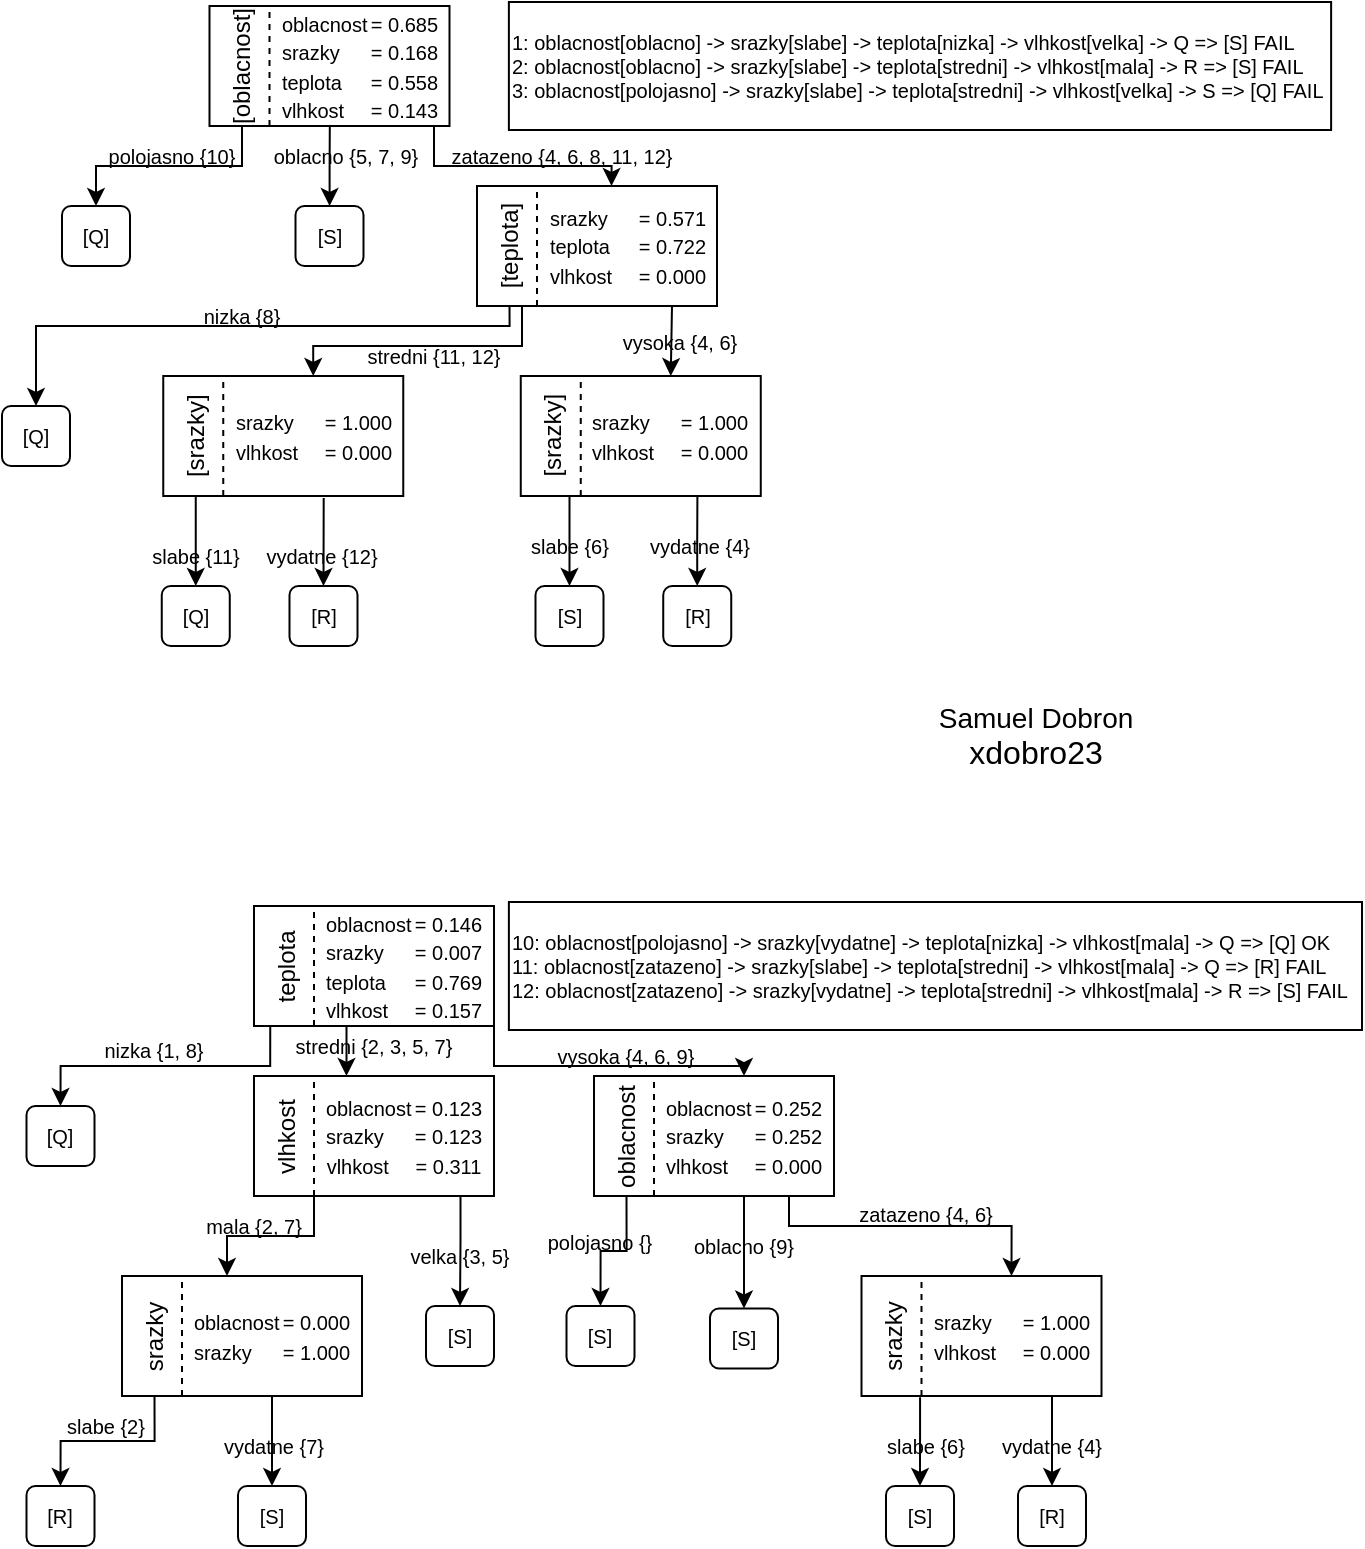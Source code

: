 <mxfile version="17.4.5" type="device"><diagram id="Snw7sBxlSKeFEiCsuA00" name="Page-1"><mxGraphModel dx="741" dy="356" grid="1" gridSize="10" guides="1" tooltips="1" connect="1" arrows="1" fold="1" page="1" pageScale="1" pageWidth="827" pageHeight="1169" math="0" shadow="0"><root><mxCell id="0"/><mxCell id="1" parent="0"/><mxCell id="ktsxT7YFFf5dMxJpQW6L-2" value="" style="rounded=0;whiteSpace=wrap;html=1;" vertex="1" parent="1"><mxGeometry x="113.75" y="40" width="120" height="60" as="geometry"/></mxCell><mxCell id="ktsxT7YFFf5dMxJpQW6L-3" value="" style="endArrow=none;dashed=1;html=1;rounded=0;entryX=0.25;entryY=0;entryDx=0;entryDy=0;exitX=0.25;exitY=1;exitDx=0;exitDy=0;" edge="1" parent="1" source="ktsxT7YFFf5dMxJpQW6L-2" target="ktsxT7YFFf5dMxJpQW6L-2"><mxGeometry width="50" height="50" relative="1" as="geometry"><mxPoint x="93.75" y="120" as="sourcePoint"/><mxPoint x="143.75" y="70" as="targetPoint"/></mxGeometry></mxCell><mxCell id="ktsxT7YFFf5dMxJpQW6L-15" style="edgeStyle=orthogonalEdgeStyle;rounded=0;orthogonalLoop=1;jettySize=auto;html=1;exitX=0;exitY=0.5;exitDx=0;exitDy=0;entryX=0.5;entryY=0;entryDx=0;entryDy=0;fontSize=10;" edge="1" parent="1" source="ktsxT7YFFf5dMxJpQW6L-4" target="ktsxT7YFFf5dMxJpQW6L-8"><mxGeometry relative="1" as="geometry"/></mxCell><mxCell id="ktsxT7YFFf5dMxJpQW6L-4" value="[oblacnost]" style="text;html=1;strokeColor=none;fillColor=none;align=center;verticalAlign=middle;whiteSpace=wrap;rounded=0;rotation=-90;" vertex="1" parent="1"><mxGeometry x="100" y="53.75" width="60" height="32.5" as="geometry"/></mxCell><mxCell id="ktsxT7YFFf5dMxJpQW6L-30" style="edgeStyle=orthogonalEdgeStyle;rounded=0;orthogonalLoop=1;jettySize=auto;html=1;exitX=0.75;exitY=1;exitDx=0;exitDy=0;entryX=0.414;entryY=0;entryDx=0;entryDy=0;entryPerimeter=0;fontSize=10;startArrow=none;startFill=0;endArrow=classic;endFill=1;" edge="1" parent="1" source="ktsxT7YFFf5dMxJpQW6L-6" target="ktsxT7YFFf5dMxJpQW6L-29"><mxGeometry relative="1" as="geometry"><Array as="points"><mxPoint x="226" y="120"/><mxPoint x="315" y="120"/></Array></mxGeometry></mxCell><mxCell id="ktsxT7YFFf5dMxJpQW6L-6" value="&lt;div&gt;&lt;font style=&quot;font-size: 10px&quot;&gt;oblacnost&lt;span style=&quot;white-space: pre&quot;&gt;&#9;&lt;/span&gt;= 0.685&lt;br&gt;srazky&lt;span style=&quot;white-space: pre&quot;&gt;&#9;&lt;/span&gt;= 0.168&lt;br&gt;teplota&lt;span style=&quot;white-space: pre&quot;&gt;&#9;&lt;/span&gt;= 0.558&lt;br&gt;vlhkost&lt;span style=&quot;white-space: pre&quot;&gt;&#9;&lt;/span&gt;= 0.143&lt;br&gt;&lt;/font&gt;&lt;/div&gt;" style="text;html=1;strokeColor=none;fillColor=none;align=center;verticalAlign=middle;whiteSpace=wrap;rounded=0;" vertex="1" parent="1"><mxGeometry x="143.75" y="40" width="90" height="60" as="geometry"/></mxCell><mxCell id="ktsxT7YFFf5dMxJpQW6L-7" value="" style="rounded=1;whiteSpace=wrap;html=1;fontSize=10;" vertex="1" parent="1"><mxGeometry x="40" y="140" width="34" height="30" as="geometry"/></mxCell><mxCell id="ktsxT7YFFf5dMxJpQW6L-8" value="[Q]" style="text;html=1;strokeColor=none;fillColor=none;align=center;verticalAlign=middle;whiteSpace=wrap;rounded=0;fontSize=10;" vertex="1" parent="1"><mxGeometry x="40" y="140" width="34" height="30" as="geometry"/></mxCell><mxCell id="ktsxT7YFFf5dMxJpQW6L-13" value="" style="rounded=1;whiteSpace=wrap;html=1;fontSize=10;" vertex="1" parent="1"><mxGeometry x="10" y="240" width="34" height="30" as="geometry"/></mxCell><mxCell id="ktsxT7YFFf5dMxJpQW6L-14" value="[Q]" style="text;html=1;strokeColor=none;fillColor=none;align=center;verticalAlign=middle;whiteSpace=wrap;rounded=0;fontSize=10;" vertex="1" parent="1"><mxGeometry x="10" y="240" width="34" height="30" as="geometry"/></mxCell><mxCell id="ktsxT7YFFf5dMxJpQW6L-16" value="polojasno {10}" style="text;html=1;strokeColor=none;fillColor=none;align=center;verticalAlign=middle;whiteSpace=wrap;rounded=0;fontSize=10;" vertex="1" parent="1"><mxGeometry x="60" y="100" width="70" height="30" as="geometry"/></mxCell><mxCell id="ktsxT7YFFf5dMxJpQW6L-19" value="" style="rounded=1;whiteSpace=wrap;html=1;fontSize=10;" vertex="1" parent="1"><mxGeometry x="156.75" y="140" width="34" height="30" as="geometry"/></mxCell><mxCell id="ktsxT7YFFf5dMxJpQW6L-24" style="edgeStyle=orthogonalEdgeStyle;rounded=0;orthogonalLoop=1;jettySize=auto;html=1;entryX=0.335;entryY=1.008;entryDx=0;entryDy=0;entryPerimeter=0;fontSize=10;startArrow=classic;startFill=1;endArrow=none;endFill=0;" edge="1" parent="1" source="ktsxT7YFFf5dMxJpQW6L-20" target="ktsxT7YFFf5dMxJpQW6L-6"><mxGeometry relative="1" as="geometry"/></mxCell><mxCell id="ktsxT7YFFf5dMxJpQW6L-20" value="[S]" style="text;html=1;strokeColor=none;fillColor=none;align=center;verticalAlign=middle;whiteSpace=wrap;rounded=0;fontSize=10;" vertex="1" parent="1"><mxGeometry x="156.75" y="140" width="34" height="30" as="geometry"/></mxCell><mxCell id="ktsxT7YFFf5dMxJpQW6L-25" value="oblacno {5, 7, 9}" style="text;html=1;strokeColor=none;fillColor=none;align=center;verticalAlign=middle;whiteSpace=wrap;rounded=0;fontSize=10;" vertex="1" parent="1"><mxGeometry x="143.75" y="105" width="76" height="20" as="geometry"/></mxCell><mxCell id="ktsxT7YFFf5dMxJpQW6L-26" value="" style="rounded=0;whiteSpace=wrap;html=1;" vertex="1" parent="1"><mxGeometry x="247.5" y="130" width="120" height="60" as="geometry"/></mxCell><mxCell id="ktsxT7YFFf5dMxJpQW6L-27" value="" style="endArrow=none;dashed=1;html=1;rounded=0;entryX=0.25;entryY=0;entryDx=0;entryDy=0;exitX=0.25;exitY=1;exitDx=0;exitDy=0;" edge="1" parent="1" source="ktsxT7YFFf5dMxJpQW6L-26" target="ktsxT7YFFf5dMxJpQW6L-26"><mxGeometry width="50" height="50" relative="1" as="geometry"><mxPoint x="227.5" y="210" as="sourcePoint"/><mxPoint x="277.5" y="160" as="targetPoint"/></mxGeometry></mxCell><mxCell id="ktsxT7YFFf5dMxJpQW6L-35" style="edgeStyle=orthogonalEdgeStyle;rounded=0;orthogonalLoop=1;jettySize=auto;html=1;exitX=0;exitY=0.5;exitDx=0;exitDy=0;entryX=0.5;entryY=0;entryDx=0;entryDy=0;fontSize=10;startArrow=none;startFill=0;endArrow=classic;endFill=1;" edge="1" parent="1" source="ktsxT7YFFf5dMxJpQW6L-28" target="ktsxT7YFFf5dMxJpQW6L-14"><mxGeometry relative="1" as="geometry"><Array as="points"><mxPoint x="264" y="200"/><mxPoint x="27" y="200"/></Array></mxGeometry></mxCell><mxCell id="ktsxT7YFFf5dMxJpQW6L-28" value="&lt;div&gt;[teplota]&lt;/div&gt;" style="text;html=1;strokeColor=none;fillColor=none;align=center;verticalAlign=middle;whiteSpace=wrap;rounded=0;rotation=-90;" vertex="1" parent="1"><mxGeometry x="233.75" y="143.75" width="60" height="32.5" as="geometry"/></mxCell><mxCell id="ktsxT7YFFf5dMxJpQW6L-57" style="edgeStyle=orthogonalEdgeStyle;rounded=0;orthogonalLoop=1;jettySize=auto;html=1;exitX=0.75;exitY=1;exitDx=0;exitDy=0;entryX=0.5;entryY=0;entryDx=0;entryDy=0;fontSize=10;startArrow=none;startFill=0;endArrow=classic;endFill=1;" edge="1" parent="1" source="ktsxT7YFFf5dMxJpQW6L-29" target="ktsxT7YFFf5dMxJpQW6L-56"><mxGeometry relative="1" as="geometry"/></mxCell><mxCell id="ktsxT7YFFf5dMxJpQW6L-29" value="&lt;div&gt;&lt;font style=&quot;font-size: 10px&quot;&gt;srazky&lt;span style=&quot;white-space: pre&quot;&gt;&#9;&lt;/span&gt;= 0.571&lt;br&gt;teplota&lt;span style=&quot;white-space: pre&quot;&gt;&#9;&lt;/span&gt;= 0.722&lt;br&gt;vlhkost&lt;span style=&quot;white-space: pre&quot;&gt;&#9;&lt;/span&gt;= 0.000&lt;br&gt;&lt;/font&gt;&lt;/div&gt;" style="text;html=1;strokeColor=none;fillColor=none;align=center;verticalAlign=middle;whiteSpace=wrap;rounded=0;" vertex="1" parent="1"><mxGeometry x="277.5" y="130" width="90" height="60" as="geometry"/></mxCell><mxCell id="ktsxT7YFFf5dMxJpQW6L-32" value="zatazeno {4, 6, 8, 11, 12}" style="text;html=1;strokeColor=none;fillColor=none;align=center;verticalAlign=middle;whiteSpace=wrap;rounded=0;fontSize=10;" vertex="1" parent="1"><mxGeometry x="230" y="105" width="120" height="20" as="geometry"/></mxCell><mxCell id="ktsxT7YFFf5dMxJpQW6L-33" value="" style="rounded=1;whiteSpace=wrap;html=1;fontSize=10;" vertex="1" parent="1"><mxGeometry x="89.88" y="330" width="34" height="30" as="geometry"/></mxCell><mxCell id="ktsxT7YFFf5dMxJpQW6L-34" value="[Q]" style="text;html=1;strokeColor=none;fillColor=none;align=center;verticalAlign=middle;whiteSpace=wrap;rounded=0;fontSize=10;" vertex="1" parent="1"><mxGeometry x="89.88" y="330" width="34" height="30" as="geometry"/></mxCell><mxCell id="ktsxT7YFFf5dMxJpQW6L-36" value="nizka {8}" style="text;html=1;strokeColor=none;fillColor=none;align=center;verticalAlign=middle;whiteSpace=wrap;rounded=0;fontSize=10;" vertex="1" parent="1"><mxGeometry x="100" y="190" width="60" height="10" as="geometry"/></mxCell><mxCell id="ktsxT7YFFf5dMxJpQW6L-38" value="" style="rounded=0;whiteSpace=wrap;html=1;" vertex="1" parent="1"><mxGeometry x="90.63" y="225" width="120" height="60" as="geometry"/></mxCell><mxCell id="ktsxT7YFFf5dMxJpQW6L-39" value="" style="endArrow=none;dashed=1;html=1;rounded=0;entryX=0.25;entryY=0;entryDx=0;entryDy=0;exitX=0.25;exitY=1;exitDx=0;exitDy=0;" edge="1" parent="1" source="ktsxT7YFFf5dMxJpQW6L-38" target="ktsxT7YFFf5dMxJpQW6L-38"><mxGeometry width="50" height="50" relative="1" as="geometry"><mxPoint x="70.63" y="305" as="sourcePoint"/><mxPoint x="120.63" y="255" as="targetPoint"/></mxGeometry></mxCell><mxCell id="ktsxT7YFFf5dMxJpQW6L-47" style="edgeStyle=orthogonalEdgeStyle;rounded=0;orthogonalLoop=1;jettySize=auto;html=1;entryX=0.5;entryY=0;entryDx=0;entryDy=0;fontSize=10;startArrow=none;startFill=0;endArrow=classic;endFill=1;" edge="1" parent="1" source="ktsxT7YFFf5dMxJpQW6L-40" target="ktsxT7YFFf5dMxJpQW6L-34"><mxGeometry relative="1" as="geometry"/></mxCell><mxCell id="ktsxT7YFFf5dMxJpQW6L-40" value="[srazky]" style="text;html=1;strokeColor=none;fillColor=none;align=center;verticalAlign=middle;whiteSpace=wrap;rounded=0;rotation=-90;" vertex="1" parent="1"><mxGeometry x="76.88" y="238.75" width="60" height="32.5" as="geometry"/></mxCell><mxCell id="ktsxT7YFFf5dMxJpQW6L-42" style="edgeStyle=orthogonalEdgeStyle;rounded=0;orthogonalLoop=1;jettySize=auto;html=1;exitX=0.5;exitY=0;exitDx=0;exitDy=0;entryX=0.25;entryY=1;entryDx=0;entryDy=0;fontSize=10;startArrow=classic;startFill=1;endArrow=none;endFill=0;" edge="1" parent="1" source="ktsxT7YFFf5dMxJpQW6L-41" target="ktsxT7YFFf5dMxJpQW6L-29"><mxGeometry relative="1" as="geometry"><Array as="points"><mxPoint x="166" y="210"/><mxPoint x="270" y="210"/></Array></mxGeometry></mxCell><mxCell id="ktsxT7YFFf5dMxJpQW6L-41" value="&lt;div&gt;&lt;font style=&quot;font-size: 10px&quot;&gt;srazky&lt;span style=&quot;white-space: pre&quot;&gt;&#9;&lt;/span&gt;= 1.000&lt;br&gt;vlhkost&lt;span style=&quot;white-space: pre&quot;&gt;&#9;&lt;/span&gt;= 0.000&lt;br&gt;&lt;/font&gt;&lt;/div&gt;" style="text;html=1;strokeColor=none;fillColor=none;align=center;verticalAlign=middle;whiteSpace=wrap;rounded=0;" vertex="1" parent="1"><mxGeometry x="120.63" y="225" width="90" height="60" as="geometry"/></mxCell><mxCell id="ktsxT7YFFf5dMxJpQW6L-43" value="stredni {11, 12}" style="text;html=1;strokeColor=none;fillColor=none;align=center;verticalAlign=middle;whiteSpace=wrap;rounded=0;fontSize=10;" vertex="1" parent="1"><mxGeometry x="187.75" y="205" width="76" height="20" as="geometry"/></mxCell><mxCell id="ktsxT7YFFf5dMxJpQW6L-45" value="" style="rounded=1;whiteSpace=wrap;html=1;fontSize=10;" vertex="1" parent="1"><mxGeometry x="153.75" y="330" width="34" height="30" as="geometry"/></mxCell><mxCell id="ktsxT7YFFf5dMxJpQW6L-49" style="edgeStyle=orthogonalEdgeStyle;rounded=0;orthogonalLoop=1;jettySize=auto;html=1;exitX=0.5;exitY=0;exitDx=0;exitDy=0;entryX=0.558;entryY=1.017;entryDx=0;entryDy=0;entryPerimeter=0;fontSize=10;startArrow=classic;startFill=1;endArrow=none;endFill=0;" edge="1" parent="1" source="ktsxT7YFFf5dMxJpQW6L-46" target="ktsxT7YFFf5dMxJpQW6L-41"><mxGeometry relative="1" as="geometry"/></mxCell><mxCell id="ktsxT7YFFf5dMxJpQW6L-46" value="[R]" style="text;html=1;strokeColor=none;fillColor=none;align=center;verticalAlign=middle;whiteSpace=wrap;rounded=0;fontSize=10;" vertex="1" parent="1"><mxGeometry x="153.75" y="330" width="34" height="30" as="geometry"/></mxCell><mxCell id="ktsxT7YFFf5dMxJpQW6L-48" value="slabe {11}" style="text;html=1;strokeColor=none;fillColor=none;align=center;verticalAlign=middle;whiteSpace=wrap;rounded=0;fontSize=10;" vertex="1" parent="1"><mxGeometry x="76.88" y="305" width="60" height="20" as="geometry"/></mxCell><mxCell id="ktsxT7YFFf5dMxJpQW6L-50" value="vydatne {12}" style="text;html=1;strokeColor=none;fillColor=none;align=center;verticalAlign=middle;whiteSpace=wrap;rounded=0;fontSize=10;" vertex="1" parent="1"><mxGeometry x="140" y="300" width="60" height="30" as="geometry"/></mxCell><mxCell id="ktsxT7YFFf5dMxJpQW6L-53" value="" style="rounded=0;whiteSpace=wrap;html=1;" vertex="1" parent="1"><mxGeometry x="269.38" y="225" width="120" height="60" as="geometry"/></mxCell><mxCell id="ktsxT7YFFf5dMxJpQW6L-54" value="" style="endArrow=none;dashed=1;html=1;rounded=0;entryX=0.25;entryY=0;entryDx=0;entryDy=0;exitX=0.25;exitY=1;exitDx=0;exitDy=0;" edge="1" parent="1" source="ktsxT7YFFf5dMxJpQW6L-53" target="ktsxT7YFFf5dMxJpQW6L-53"><mxGeometry width="50" height="50" relative="1" as="geometry"><mxPoint x="249.38" y="305" as="sourcePoint"/><mxPoint x="299.38" y="255" as="targetPoint"/></mxGeometry></mxCell><mxCell id="ktsxT7YFFf5dMxJpQW6L-65" style="edgeStyle=orthogonalEdgeStyle;rounded=0;orthogonalLoop=1;jettySize=auto;html=1;exitX=0;exitY=0.75;exitDx=0;exitDy=0;fontSize=10;startArrow=none;startFill=0;endArrow=classic;endFill=1;entryX=0.5;entryY=0;entryDx=0;entryDy=0;" edge="1" parent="1" source="ktsxT7YFFf5dMxJpQW6L-55" target="ktsxT7YFFf5dMxJpQW6L-60"><mxGeometry relative="1" as="geometry"><mxPoint x="260" y="300" as="targetPoint"/></mxGeometry></mxCell><mxCell id="ktsxT7YFFf5dMxJpQW6L-55" value="[srazky]" style="text;html=1;strokeColor=none;fillColor=none;align=center;verticalAlign=middle;whiteSpace=wrap;rounded=0;rotation=-90;" vertex="1" parent="1"><mxGeometry x="255.63" y="238.75" width="60" height="32.5" as="geometry"/></mxCell><mxCell id="ktsxT7YFFf5dMxJpQW6L-56" value="&lt;div&gt;&lt;font style=&quot;font-size: 10px&quot;&gt;srazky&lt;span style=&quot;white-space: pre&quot;&gt;&#9;&lt;/span&gt;= 1.000&lt;br&gt;vlhkost&lt;span style=&quot;white-space: pre&quot;&gt;&#9;&lt;/span&gt;= 0.000&lt;br&gt;&lt;/font&gt;&lt;/div&gt;" style="text;html=1;strokeColor=none;fillColor=none;align=center;verticalAlign=middle;whiteSpace=wrap;rounded=0;" vertex="1" parent="1"><mxGeometry x="299.38" y="225" width="90" height="60" as="geometry"/></mxCell><mxCell id="ktsxT7YFFf5dMxJpQW6L-58" value="vysoka {4, 6}" style="text;html=1;strokeColor=none;fillColor=none;align=center;verticalAlign=middle;whiteSpace=wrap;rounded=0;fontSize=10;" vertex="1" parent="1"><mxGeometry x="315.63" y="200" width="66" height="15" as="geometry"/></mxCell><mxCell id="ktsxT7YFFf5dMxJpQW6L-59" value="" style="rounded=1;whiteSpace=wrap;html=1;fontSize=10;" vertex="1" parent="1"><mxGeometry x="276.75" y="330" width="34" height="30" as="geometry"/></mxCell><mxCell id="ktsxT7YFFf5dMxJpQW6L-60" value="[S]" style="text;html=1;strokeColor=none;fillColor=none;align=center;verticalAlign=middle;whiteSpace=wrap;rounded=0;fontSize=10;" vertex="1" parent="1"><mxGeometry x="276.75" y="330" width="34" height="30" as="geometry"/></mxCell><mxCell id="ktsxT7YFFf5dMxJpQW6L-61" value="" style="rounded=1;whiteSpace=wrap;html=1;fontSize=10;" vertex="1" parent="1"><mxGeometry x="340.62" y="330" width="34" height="30" as="geometry"/></mxCell><mxCell id="ktsxT7YFFf5dMxJpQW6L-66" style="edgeStyle=orthogonalEdgeStyle;rounded=0;orthogonalLoop=1;jettySize=auto;html=1;exitX=0.5;exitY=0;exitDx=0;exitDy=0;fontSize=10;startArrow=classic;startFill=1;endArrow=none;endFill=0;entryX=0.648;entryY=1.003;entryDx=0;entryDy=0;entryPerimeter=0;" edge="1" parent="1" source="ktsxT7YFFf5dMxJpQW6L-62" target="ktsxT7YFFf5dMxJpQW6L-56"><mxGeometry relative="1" as="geometry"><mxPoint x="358" y="290" as="targetPoint"/></mxGeometry></mxCell><mxCell id="ktsxT7YFFf5dMxJpQW6L-62" value="[R]" style="text;html=1;strokeColor=none;fillColor=none;align=center;verticalAlign=middle;whiteSpace=wrap;rounded=0;fontSize=10;" vertex="1" parent="1"><mxGeometry x="340.62" y="330" width="34" height="30" as="geometry"/></mxCell><mxCell id="ktsxT7YFFf5dMxJpQW6L-63" value="slabe {6}" style="text;html=1;strokeColor=none;fillColor=none;align=center;verticalAlign=middle;whiteSpace=wrap;rounded=0;fontSize=10;" vertex="1" parent="1"><mxGeometry x="263.75" y="300" width="60" height="20" as="geometry"/></mxCell><mxCell id="ktsxT7YFFf5dMxJpQW6L-64" value="vydatne {4}" style="text;html=1;strokeColor=none;fillColor=none;align=center;verticalAlign=middle;whiteSpace=wrap;rounded=0;fontSize=10;" vertex="1" parent="1"><mxGeometry x="329.38" y="295" width="60" height="30" as="geometry"/></mxCell><mxCell id="ktsxT7YFFf5dMxJpQW6L-67" value="&lt;div align=&quot;left&quot;&gt;1: oblacnost[oblacno] -&amp;gt; srazky[slabe] -&amp;gt; teplota[nizka] -&amp;gt; vlhkost[velka] -&amp;gt; Q =&amp;gt; [S] FAIL&lt;br&gt;&lt;/div&gt;&lt;div align=&quot;left&quot;&gt;2: oblacnost[oblacno] -&amp;gt; srazky[slabe] -&amp;gt; teplota[stredni] -&amp;gt; vlhkost[mala] -&amp;gt; R =&amp;gt; [S] FAIL&lt;/div&gt;&lt;div align=&quot;left&quot;&gt;3: oblacnost[polojasno] -&amp;gt; srazky[slabe] -&amp;gt; teplota[stredni] -&amp;gt; vlhkost[velka] -&amp;gt; S =&amp;gt; [Q] FAIL&lt;/div&gt;" style="rounded=0;whiteSpace=wrap;html=1;fontSize=10;align=left;" vertex="1" parent="1"><mxGeometry x="263.44" y="38" width="411.12" height="64" as="geometry"/></mxCell><mxCell id="ktsxT7YFFf5dMxJpQW6L-68" value="" style="rounded=0;whiteSpace=wrap;html=1;" vertex="1" parent="1"><mxGeometry x="136" y="490" width="120" height="60" as="geometry"/></mxCell><mxCell id="ktsxT7YFFf5dMxJpQW6L-69" value="" style="endArrow=none;dashed=1;html=1;rounded=0;entryX=0.25;entryY=0;entryDx=0;entryDy=0;exitX=0.25;exitY=1;exitDx=0;exitDy=0;" edge="1" parent="1" source="ktsxT7YFFf5dMxJpQW6L-68" target="ktsxT7YFFf5dMxJpQW6L-68"><mxGeometry width="50" height="50" relative="1" as="geometry"><mxPoint x="116" y="570" as="sourcePoint"/><mxPoint x="166" y="520" as="targetPoint"/></mxGeometry></mxCell><mxCell id="ktsxT7YFFf5dMxJpQW6L-78" style="edgeStyle=orthogonalEdgeStyle;rounded=0;orthogonalLoop=1;jettySize=auto;html=1;exitX=0;exitY=0.25;exitDx=0;exitDy=0;entryX=0.5;entryY=0;entryDx=0;entryDy=0;fontSize=10;startArrow=none;startFill=0;endArrow=classic;endFill=1;" edge="1" parent="1" source="ktsxT7YFFf5dMxJpQW6L-70" target="ktsxT7YFFf5dMxJpQW6L-77"><mxGeometry relative="1" as="geometry"/></mxCell><mxCell id="ktsxT7YFFf5dMxJpQW6L-70" value="teplota" style="text;html=1;strokeColor=none;fillColor=none;align=center;verticalAlign=middle;whiteSpace=wrap;rounded=0;rotation=-90;" vertex="1" parent="1"><mxGeometry x="122.25" y="503.75" width="60" height="32.5" as="geometry"/></mxCell><mxCell id="ktsxT7YFFf5dMxJpQW6L-84" style="edgeStyle=orthogonalEdgeStyle;rounded=0;orthogonalLoop=1;jettySize=auto;html=1;exitX=0.5;exitY=1;exitDx=0;exitDy=0;fontSize=10;startArrow=none;startFill=0;endArrow=classic;endFill=1;" edge="1" parent="1" source="ktsxT7YFFf5dMxJpQW6L-71" target="ktsxT7YFFf5dMxJpQW6L-83"><mxGeometry relative="1" as="geometry"><Array as="points"><mxPoint x="182.25" y="550"/></Array></mxGeometry></mxCell><mxCell id="ktsxT7YFFf5dMxJpQW6L-109" style="edgeStyle=orthogonalEdgeStyle;rounded=0;orthogonalLoop=1;jettySize=auto;html=1;exitX=1;exitY=1;exitDx=0;exitDy=0;entryX=0.5;entryY=0;entryDx=0;entryDy=0;fontSize=10;startArrow=none;startFill=0;endArrow=classic;endFill=1;" edge="1" parent="1" source="ktsxT7YFFf5dMxJpQW6L-71" target="ktsxT7YFFf5dMxJpQW6L-108"><mxGeometry relative="1" as="geometry"><Array as="points"><mxPoint x="256.25" y="570"/><mxPoint x="381.25" y="570"/></Array></mxGeometry></mxCell><mxCell id="ktsxT7YFFf5dMxJpQW6L-71" value="&lt;div&gt;&lt;font style=&quot;font-size: 10px&quot;&gt;oblacnost&lt;span style=&quot;white-space: pre&quot;&gt;&#9;&lt;/span&gt;= 0.146&lt;br&gt;srazky&lt;span style=&quot;white-space: pre&quot;&gt;&#9;&lt;/span&gt;= 0.007&lt;br&gt;teplota&lt;span style=&quot;white-space: pre&quot;&gt;&#9;&lt;/span&gt;= 0.769&lt;br&gt;vlhkost&lt;span style=&quot;white-space: pre&quot;&gt;&#9;&lt;/span&gt;= 0.157&lt;br&gt;&lt;/font&gt;&lt;/div&gt;" style="text;html=1;strokeColor=none;fillColor=none;align=center;verticalAlign=middle;whiteSpace=wrap;rounded=0;" vertex="1" parent="1"><mxGeometry x="166" y="490" width="90" height="60" as="geometry"/></mxCell><mxCell id="ktsxT7YFFf5dMxJpQW6L-76" value="" style="rounded=1;whiteSpace=wrap;html=1;fontSize=10;" vertex="1" parent="1"><mxGeometry x="22.25" y="590" width="34" height="30" as="geometry"/></mxCell><mxCell id="ktsxT7YFFf5dMxJpQW6L-77" value="[Q]" style="text;html=1;strokeColor=none;fillColor=none;align=center;verticalAlign=middle;whiteSpace=wrap;rounded=0;fontSize=10;" vertex="1" parent="1"><mxGeometry x="22.25" y="590" width="34" height="30" as="geometry"/></mxCell><mxCell id="ktsxT7YFFf5dMxJpQW6L-79" value="nizka {1, 8}" style="text;html=1;strokeColor=none;fillColor=none;align=center;verticalAlign=middle;whiteSpace=wrap;rounded=0;fontSize=10;" vertex="1" parent="1"><mxGeometry x="56.25" y="555" width="60" height="14" as="geometry"/></mxCell><mxCell id="ktsxT7YFFf5dMxJpQW6L-80" value="" style="rounded=0;whiteSpace=wrap;html=1;" vertex="1" parent="1"><mxGeometry x="136" y="575" width="120" height="60" as="geometry"/></mxCell><mxCell id="ktsxT7YFFf5dMxJpQW6L-81" value="" style="endArrow=none;dashed=1;html=1;rounded=0;entryX=0.25;entryY=0;entryDx=0;entryDy=0;exitX=0.25;exitY=1;exitDx=0;exitDy=0;" edge="1" parent="1" source="ktsxT7YFFf5dMxJpQW6L-80" target="ktsxT7YFFf5dMxJpQW6L-80"><mxGeometry width="50" height="50" relative="1" as="geometry"><mxPoint x="116" y="655" as="sourcePoint"/><mxPoint x="166" y="605" as="targetPoint"/></mxGeometry></mxCell><mxCell id="ktsxT7YFFf5dMxJpQW6L-82" value="vlhkost" style="text;html=1;strokeColor=none;fillColor=none;align=center;verticalAlign=middle;whiteSpace=wrap;rounded=0;rotation=-90;" vertex="1" parent="1"><mxGeometry x="122.25" y="588.75" width="60" height="32.5" as="geometry"/></mxCell><mxCell id="ktsxT7YFFf5dMxJpQW6L-89" style="edgeStyle=orthogonalEdgeStyle;rounded=0;orthogonalLoop=1;jettySize=auto;html=1;exitX=0.75;exitY=1;exitDx=0;exitDy=0;entryX=0.5;entryY=0;entryDx=0;entryDy=0;fontSize=10;startArrow=none;startFill=0;endArrow=classic;endFill=1;" edge="1" parent="1" source="ktsxT7YFFf5dMxJpQW6L-83" target="ktsxT7YFFf5dMxJpQW6L-88"><mxGeometry relative="1" as="geometry"><Array as="points"><mxPoint x="239.25" y="635"/><mxPoint x="239.25" y="658"/><mxPoint x="239.25" y="658"/></Array></mxGeometry></mxCell><mxCell id="ktsxT7YFFf5dMxJpQW6L-95" style="edgeStyle=orthogonalEdgeStyle;rounded=0;orthogonalLoop=1;jettySize=auto;html=1;exitX=0;exitY=1;exitDx=0;exitDy=0;entryX=0.25;entryY=0;entryDx=0;entryDy=0;fontSize=10;startArrow=none;startFill=0;endArrow=classic;endFill=1;" edge="1" parent="1" source="ktsxT7YFFf5dMxJpQW6L-83" target="ktsxT7YFFf5dMxJpQW6L-94"><mxGeometry relative="1" as="geometry"/></mxCell><mxCell id="ktsxT7YFFf5dMxJpQW6L-83" value="&lt;div&gt;&lt;font style=&quot;font-size: 10px&quot;&gt;oblacnost&lt;span style=&quot;white-space: pre&quot;&gt;&#9;&lt;/span&gt;= 0.123&lt;br&gt;srazky&lt;span style=&quot;white-space: pre&quot;&gt;&#9;&lt;/span&gt;= 0.123&lt;br&gt;vlhkost&lt;span style=&quot;white-space: pre&quot;&gt;&#9;&lt;/span&gt;= 0.311&lt;br&gt;&lt;/font&gt;&lt;/div&gt;" style="text;html=1;strokeColor=none;fillColor=none;align=center;verticalAlign=middle;whiteSpace=wrap;rounded=0;" vertex="1" parent="1"><mxGeometry x="166" y="575" width="90" height="60" as="geometry"/></mxCell><mxCell id="ktsxT7YFFf5dMxJpQW6L-85" value="stredni {2, 3, 5, 7}" style="text;html=1;strokeColor=none;fillColor=none;align=center;verticalAlign=middle;whiteSpace=wrap;rounded=0;fontSize=10;" vertex="1" parent="1"><mxGeometry x="151" y="555" width="90" height="9" as="geometry"/></mxCell><mxCell id="ktsxT7YFFf5dMxJpQW6L-87" value="" style="rounded=1;whiteSpace=wrap;html=1;fontSize=10;" vertex="1" parent="1"><mxGeometry x="222" y="690" width="34" height="30" as="geometry"/></mxCell><mxCell id="ktsxT7YFFf5dMxJpQW6L-88" value="[S]" style="text;html=1;strokeColor=none;fillColor=none;align=center;verticalAlign=middle;whiteSpace=wrap;rounded=0;fontSize=10;" vertex="1" parent="1"><mxGeometry x="222" y="690" width="34" height="30" as="geometry"/></mxCell><mxCell id="ktsxT7YFFf5dMxJpQW6L-90" value="velka {3, 5}" style="text;html=1;strokeColor=none;fillColor=none;align=center;verticalAlign=middle;whiteSpace=wrap;rounded=0;fontSize=10;" vertex="1" parent="1"><mxGeometry x="209" y="650" width="60" height="30" as="geometry"/></mxCell><mxCell id="ktsxT7YFFf5dMxJpQW6L-91" value="" style="rounded=0;whiteSpace=wrap;html=1;" vertex="1" parent="1"><mxGeometry x="70" y="675" width="120" height="60" as="geometry"/></mxCell><mxCell id="ktsxT7YFFf5dMxJpQW6L-92" value="" style="endArrow=none;dashed=1;html=1;rounded=0;entryX=0.25;entryY=0;entryDx=0;entryDy=0;exitX=0.25;exitY=1;exitDx=0;exitDy=0;" edge="1" parent="1" source="ktsxT7YFFf5dMxJpQW6L-91" target="ktsxT7YFFf5dMxJpQW6L-91"><mxGeometry width="50" height="50" relative="1" as="geometry"><mxPoint x="50" y="755" as="sourcePoint"/><mxPoint x="100" y="705" as="targetPoint"/></mxGeometry></mxCell><mxCell id="ktsxT7YFFf5dMxJpQW6L-99" style="edgeStyle=orthogonalEdgeStyle;rounded=0;orthogonalLoop=1;jettySize=auto;html=1;exitX=0;exitY=0.5;exitDx=0;exitDy=0;entryX=0.5;entryY=0;entryDx=0;entryDy=0;fontSize=10;startArrow=none;startFill=0;endArrow=classic;endFill=1;" edge="1" parent="1" source="ktsxT7YFFf5dMxJpQW6L-93" target="ktsxT7YFFf5dMxJpQW6L-97"><mxGeometry relative="1" as="geometry"/></mxCell><mxCell id="ktsxT7YFFf5dMxJpQW6L-93" value="srazky" style="text;html=1;strokeColor=none;fillColor=none;align=center;verticalAlign=middle;whiteSpace=wrap;rounded=0;rotation=-90;" vertex="1" parent="1"><mxGeometry x="56.25" y="688.75" width="60" height="32.5" as="geometry"/></mxCell><mxCell id="ktsxT7YFFf5dMxJpQW6L-103" style="edgeStyle=orthogonalEdgeStyle;rounded=0;orthogonalLoop=1;jettySize=auto;html=1;entryX=0.5;entryY=0;entryDx=0;entryDy=0;fontSize=10;startArrow=none;startFill=0;endArrow=classic;endFill=1;" edge="1" parent="1" source="ktsxT7YFFf5dMxJpQW6L-94" target="ktsxT7YFFf5dMxJpQW6L-101"><mxGeometry relative="1" as="geometry"/></mxCell><mxCell id="ktsxT7YFFf5dMxJpQW6L-94" value="&lt;div&gt;&lt;font style=&quot;font-size: 10px&quot;&gt;oblacnost&lt;span style=&quot;white-space: pre&quot;&gt;&#9;&lt;/span&gt;= 0.000&lt;br&gt;srazky&lt;span style=&quot;white-space: pre&quot;&gt;&#9;&lt;/span&gt;= 1.000&lt;br&gt;&lt;/font&gt;&lt;/div&gt;" style="text;html=1;strokeColor=none;fillColor=none;align=center;verticalAlign=middle;whiteSpace=wrap;rounded=0;" vertex="1" parent="1"><mxGeometry x="100" y="675" width="90" height="60" as="geometry"/></mxCell><mxCell id="ktsxT7YFFf5dMxJpQW6L-96" value="mala {2, 7}" style="text;html=1;strokeColor=none;fillColor=none;align=center;verticalAlign=middle;whiteSpace=wrap;rounded=0;fontSize=10;" vertex="1" parent="1"><mxGeometry x="106.25" y="635" width="60" height="30" as="geometry"/></mxCell><mxCell id="ktsxT7YFFf5dMxJpQW6L-97" value="" style="rounded=1;whiteSpace=wrap;html=1;fontSize=10;" vertex="1" parent="1"><mxGeometry x="22.25" y="780" width="34" height="30" as="geometry"/></mxCell><mxCell id="ktsxT7YFFf5dMxJpQW6L-98" value="[R]" style="text;html=1;strokeColor=none;fillColor=none;align=center;verticalAlign=middle;whiteSpace=wrap;rounded=0;fontSize=10;" vertex="1" parent="1"><mxGeometry x="22.25" y="780" width="34" height="30" as="geometry"/></mxCell><mxCell id="ktsxT7YFFf5dMxJpQW6L-100" value="slabe {2}" style="text;html=1;strokeColor=none;fillColor=none;align=center;verticalAlign=middle;whiteSpace=wrap;rounded=0;fontSize=10;" vertex="1" parent="1"><mxGeometry x="32.25" y="735" width="60" height="30" as="geometry"/></mxCell><mxCell id="ktsxT7YFFf5dMxJpQW6L-101" value="" style="rounded=1;whiteSpace=wrap;html=1;fontSize=10;" vertex="1" parent="1"><mxGeometry x="128" y="780" width="34" height="30" as="geometry"/></mxCell><mxCell id="ktsxT7YFFf5dMxJpQW6L-102" value="[S]" style="text;html=1;strokeColor=none;fillColor=none;align=center;verticalAlign=middle;whiteSpace=wrap;rounded=0;fontSize=10;" vertex="1" parent="1"><mxGeometry x="128" y="780" width="34" height="30" as="geometry"/></mxCell><mxCell id="ktsxT7YFFf5dMxJpQW6L-104" value="vydatne {7}" style="text;html=1;strokeColor=none;fillColor=none;align=center;verticalAlign=middle;whiteSpace=wrap;rounded=0;fontSize=10;" vertex="1" parent="1"><mxGeometry x="116.25" y="745" width="60" height="30" as="geometry"/></mxCell><mxCell id="ktsxT7YFFf5dMxJpQW6L-105" value="" style="rounded=0;whiteSpace=wrap;html=1;" vertex="1" parent="1"><mxGeometry x="306" y="575" width="120" height="60" as="geometry"/></mxCell><mxCell id="ktsxT7YFFf5dMxJpQW6L-106" value="" style="endArrow=none;dashed=1;html=1;rounded=0;entryX=0.25;entryY=0;entryDx=0;entryDy=0;exitX=0.25;exitY=1;exitDx=0;exitDy=0;" edge="1" parent="1" source="ktsxT7YFFf5dMxJpQW6L-105" target="ktsxT7YFFf5dMxJpQW6L-105"><mxGeometry width="50" height="50" relative="1" as="geometry"><mxPoint x="286" y="655" as="sourcePoint"/><mxPoint x="336" y="605" as="targetPoint"/></mxGeometry></mxCell><mxCell id="ktsxT7YFFf5dMxJpQW6L-113" style="edgeStyle=orthogonalEdgeStyle;rounded=0;orthogonalLoop=1;jettySize=auto;html=1;exitX=0;exitY=0.5;exitDx=0;exitDy=0;entryX=0.5;entryY=0;entryDx=0;entryDy=0;fontSize=10;startArrow=none;startFill=0;endArrow=classic;endFill=1;" edge="1" parent="1" source="ktsxT7YFFf5dMxJpQW6L-107" target="ktsxT7YFFf5dMxJpQW6L-112"><mxGeometry relative="1" as="geometry"/></mxCell><mxCell id="ktsxT7YFFf5dMxJpQW6L-107" value="oblacnost" style="text;html=1;strokeColor=none;fillColor=none;align=center;verticalAlign=middle;whiteSpace=wrap;rounded=0;rotation=-90;" vertex="1" parent="1"><mxGeometry x="292.25" y="588.75" width="60" height="32.5" as="geometry"/></mxCell><mxCell id="ktsxT7YFFf5dMxJpQW6L-117" style="edgeStyle=orthogonalEdgeStyle;rounded=0;orthogonalLoop=1;jettySize=auto;html=1;exitX=0.5;exitY=1;exitDx=0;exitDy=0;entryX=0.5;entryY=0;entryDx=0;entryDy=0;fontSize=10;startArrow=none;startFill=0;endArrow=classic;endFill=1;" edge="1" parent="1" source="ktsxT7YFFf5dMxJpQW6L-108" target="ktsxT7YFFf5dMxJpQW6L-116"><mxGeometry relative="1" as="geometry"/></mxCell><mxCell id="ktsxT7YFFf5dMxJpQW6L-123" style="edgeStyle=orthogonalEdgeStyle;rounded=0;orthogonalLoop=1;jettySize=auto;html=1;exitX=0.75;exitY=1;exitDx=0;exitDy=0;entryX=0.5;entryY=0;entryDx=0;entryDy=0;fontSize=10;startArrow=none;startFill=0;endArrow=classic;endFill=1;" edge="1" parent="1" source="ktsxT7YFFf5dMxJpQW6L-108" target="ktsxT7YFFf5dMxJpQW6L-122"><mxGeometry relative="1" as="geometry"><Array as="points"><mxPoint x="403.25" y="650"/><mxPoint x="514.25" y="650"/></Array></mxGeometry></mxCell><mxCell id="ktsxT7YFFf5dMxJpQW6L-108" value="&lt;div&gt;&lt;font style=&quot;font-size: 10px&quot;&gt;oblacnost&lt;span style=&quot;white-space: pre&quot;&gt;&#9;&lt;/span&gt;= 0.252&lt;br&gt;srazky&lt;span style=&quot;white-space: pre&quot;&gt;&#9;&lt;/span&gt;= 0.252&lt;br&gt;vlhkost&lt;span style=&quot;white-space: pre&quot;&gt;&#9;&lt;/span&gt;= 0.000&lt;br&gt;&lt;/font&gt;&lt;/div&gt;" style="text;html=1;strokeColor=none;fillColor=none;align=center;verticalAlign=middle;whiteSpace=wrap;rounded=0;" vertex="1" parent="1"><mxGeometry x="336" y="575" width="90" height="60" as="geometry"/></mxCell><mxCell id="ktsxT7YFFf5dMxJpQW6L-110" value="vysoka {4, 6, 9}" style="text;html=1;strokeColor=none;fillColor=none;align=center;verticalAlign=middle;whiteSpace=wrap;rounded=0;fontSize=10;" vertex="1" parent="1"><mxGeometry x="282.25" y="555" width="80" height="20" as="geometry"/></mxCell><mxCell id="ktsxT7YFFf5dMxJpQW6L-111" value="" style="rounded=1;whiteSpace=wrap;html=1;fontSize=10;" vertex="1" parent="1"><mxGeometry x="292.25" y="690" width="34" height="30" as="geometry"/></mxCell><mxCell id="ktsxT7YFFf5dMxJpQW6L-112" value="[S]" style="text;html=1;strokeColor=none;fillColor=none;align=center;verticalAlign=middle;whiteSpace=wrap;rounded=0;fontSize=10;" vertex="1" parent="1"><mxGeometry x="292.25" y="690" width="34" height="30" as="geometry"/></mxCell><mxCell id="ktsxT7YFFf5dMxJpQW6L-114" value="polojasno {}" style="text;html=1;strokeColor=none;fillColor=none;align=center;verticalAlign=middle;whiteSpace=wrap;rounded=0;fontSize=10;" vertex="1" parent="1"><mxGeometry x="279.25" y="647.5" width="60" height="20" as="geometry"/></mxCell><mxCell id="ktsxT7YFFf5dMxJpQW6L-115" value="" style="rounded=1;whiteSpace=wrap;html=1;fontSize=10;" vertex="1" parent="1"><mxGeometry x="364" y="691.25" width="34" height="30" as="geometry"/></mxCell><mxCell id="ktsxT7YFFf5dMxJpQW6L-116" value="[S]" style="text;html=1;strokeColor=none;fillColor=none;align=center;verticalAlign=middle;whiteSpace=wrap;rounded=0;fontSize=10;" vertex="1" parent="1"><mxGeometry x="364" y="691.25" width="34" height="30" as="geometry"/></mxCell><mxCell id="ktsxT7YFFf5dMxJpQW6L-118" value="oblacno {9}" style="text;html=1;strokeColor=none;fillColor=none;align=center;verticalAlign=middle;whiteSpace=wrap;rounded=0;fontSize=10;" vertex="1" parent="1"><mxGeometry x="351" y="645" width="60" height="30" as="geometry"/></mxCell><mxCell id="ktsxT7YFFf5dMxJpQW6L-119" value="" style="rounded=0;whiteSpace=wrap;html=1;" vertex="1" parent="1"><mxGeometry x="439.75" y="675" width="120" height="60" as="geometry"/></mxCell><mxCell id="ktsxT7YFFf5dMxJpQW6L-120" value="" style="endArrow=none;dashed=1;html=1;rounded=0;entryX=0.25;entryY=0;entryDx=0;entryDy=0;exitX=0.25;exitY=1;exitDx=0;exitDy=0;" edge="1" parent="1" source="ktsxT7YFFf5dMxJpQW6L-119" target="ktsxT7YFFf5dMxJpQW6L-119"><mxGeometry width="50" height="50" relative="1" as="geometry"><mxPoint x="419.75" y="755" as="sourcePoint"/><mxPoint x="469.75" y="705" as="targetPoint"/></mxGeometry></mxCell><mxCell id="ktsxT7YFFf5dMxJpQW6L-121" value="srazky" style="text;html=1;strokeColor=none;fillColor=none;align=center;verticalAlign=middle;whiteSpace=wrap;rounded=0;rotation=-90;" vertex="1" parent="1"><mxGeometry x="426" y="688.75" width="60" height="32.5" as="geometry"/></mxCell><mxCell id="ktsxT7YFFf5dMxJpQW6L-122" value="&lt;div&gt;&lt;font style=&quot;font-size: 10px&quot;&gt;srazky&lt;span style=&quot;white-space: pre&quot;&gt;&#9;&lt;/span&gt;= 1.000&lt;br&gt;&lt;/font&gt;&lt;/div&gt;&lt;div&gt;&lt;font style=&quot;font-size: 10px&quot;&gt;vlhkost&lt;span style=&quot;white-space: pre&quot;&gt;&#9;&lt;/span&gt;= 0.000&lt;/font&gt;&lt;br&gt;&lt;/div&gt;" style="text;html=1;strokeColor=none;fillColor=none;align=center;verticalAlign=middle;whiteSpace=wrap;rounded=0;" vertex="1" parent="1"><mxGeometry x="469.75" y="675" width="90" height="60" as="geometry"/></mxCell><mxCell id="ktsxT7YFFf5dMxJpQW6L-124" value="zatazeno {4, 6}" style="text;html=1;strokeColor=none;fillColor=none;align=center;verticalAlign=middle;whiteSpace=wrap;rounded=0;fontSize=10;" vertex="1" parent="1"><mxGeometry x="426" y="637" width="92" height="13" as="geometry"/></mxCell><mxCell id="ktsxT7YFFf5dMxJpQW6L-127" value="" style="rounded=1;whiteSpace=wrap;html=1;fontSize=10;" vertex="1" parent="1"><mxGeometry x="452" y="780" width="34" height="30" as="geometry"/></mxCell><mxCell id="ktsxT7YFFf5dMxJpQW6L-135" style="edgeStyle=orthogonalEdgeStyle;rounded=0;orthogonalLoop=1;jettySize=auto;html=1;exitX=0.5;exitY=0;exitDx=0;exitDy=0;entryX=-0.01;entryY=0.901;entryDx=0;entryDy=0;entryPerimeter=0;fontSize=10;startArrow=classic;startFill=1;endArrow=none;endFill=0;" edge="1" parent="1" source="ktsxT7YFFf5dMxJpQW6L-128" target="ktsxT7YFFf5dMxJpQW6L-121"><mxGeometry relative="1" as="geometry"/></mxCell><mxCell id="ktsxT7YFFf5dMxJpQW6L-128" value="[S]" style="text;html=1;strokeColor=none;fillColor=none;align=center;verticalAlign=middle;whiteSpace=wrap;rounded=0;fontSize=10;" vertex="1" parent="1"><mxGeometry x="452" y="780" width="34" height="30" as="geometry"/></mxCell><mxCell id="ktsxT7YFFf5dMxJpQW6L-129" value="" style="rounded=1;whiteSpace=wrap;html=1;fontSize=10;" vertex="1" parent="1"><mxGeometry x="518" y="780" width="34" height="30" as="geometry"/></mxCell><mxCell id="ktsxT7YFFf5dMxJpQW6L-134" style="edgeStyle=orthogonalEdgeStyle;rounded=0;orthogonalLoop=1;jettySize=auto;html=1;exitX=0.5;exitY=0;exitDx=0;exitDy=0;entryX=0.725;entryY=1.009;entryDx=0;entryDy=0;entryPerimeter=0;fontSize=10;startArrow=classic;startFill=1;endArrow=none;endFill=0;" edge="1" parent="1" source="ktsxT7YFFf5dMxJpQW6L-130" target="ktsxT7YFFf5dMxJpQW6L-122"><mxGeometry relative="1" as="geometry"/></mxCell><mxCell id="ktsxT7YFFf5dMxJpQW6L-130" value="[R]" style="text;html=1;strokeColor=none;fillColor=none;align=center;verticalAlign=middle;whiteSpace=wrap;rounded=0;fontSize=10;" vertex="1" parent="1"><mxGeometry x="518" y="780" width="34" height="30" as="geometry"/></mxCell><mxCell id="ktsxT7YFFf5dMxJpQW6L-136" value="slabe {6}" style="text;html=1;strokeColor=none;fillColor=none;align=center;verticalAlign=middle;whiteSpace=wrap;rounded=0;fontSize=10;" vertex="1" parent="1"><mxGeometry x="442.25" y="745" width="60" height="30" as="geometry"/></mxCell><mxCell id="ktsxT7YFFf5dMxJpQW6L-137" value="vydatne {4}" style="text;html=1;strokeColor=none;fillColor=none;align=center;verticalAlign=middle;whiteSpace=wrap;rounded=0;fontSize=10;" vertex="1" parent="1"><mxGeometry x="505.25" y="745" width="60" height="30" as="geometry"/></mxCell><mxCell id="ktsxT7YFFf5dMxJpQW6L-138" value="&lt;div align=&quot;left&quot;&gt;10: oblacnost[polojasno] -&amp;gt; srazky[vydatne] -&amp;gt; teplota[nizka] -&amp;gt; vlhkost[mala] -&amp;gt; Q =&amp;gt; [Q] OK&lt;br&gt;&lt;/div&gt;&lt;div align=&quot;left&quot;&gt;11: oblacnost[zatazeno] -&amp;gt; srazky[slabe] -&amp;gt; teplota[stredni] -&amp;gt; vlhkost[mala] -&amp;gt; Q =&amp;gt; [R] FAIL&lt;/div&gt;&lt;div align=&quot;left&quot;&gt;12: oblacnost[zatazeno] -&amp;gt; srazky[vydatne] -&amp;gt; teplota[stredni] -&amp;gt; vlhkost[mala] -&amp;gt; R =&amp;gt; [S] FAIL&lt;/div&gt;" style="rounded=0;whiteSpace=wrap;html=1;fontSize=10;align=left;" vertex="1" parent="1"><mxGeometry x="263.44" y="488" width="426.56" height="64" as="geometry"/></mxCell><mxCell id="ktsxT7YFFf5dMxJpQW6L-139" value="&lt;div&gt;&lt;font style=&quot;font-size: 14px&quot;&gt;Samuel Dobron&lt;/font&gt;&lt;/div&gt;&lt;div&gt;&lt;font size=&quot;3&quot;&gt;xdobro23&lt;br&gt;&lt;/font&gt;&lt;/div&gt;" style="text;html=1;strokeColor=none;fillColor=none;align=center;verticalAlign=middle;whiteSpace=wrap;rounded=0;fontSize=10;" vertex="1" parent="1"><mxGeometry x="440" y="390" width="174" height="30" as="geometry"/></mxCell></root></mxGraphModel></diagram></mxfile>